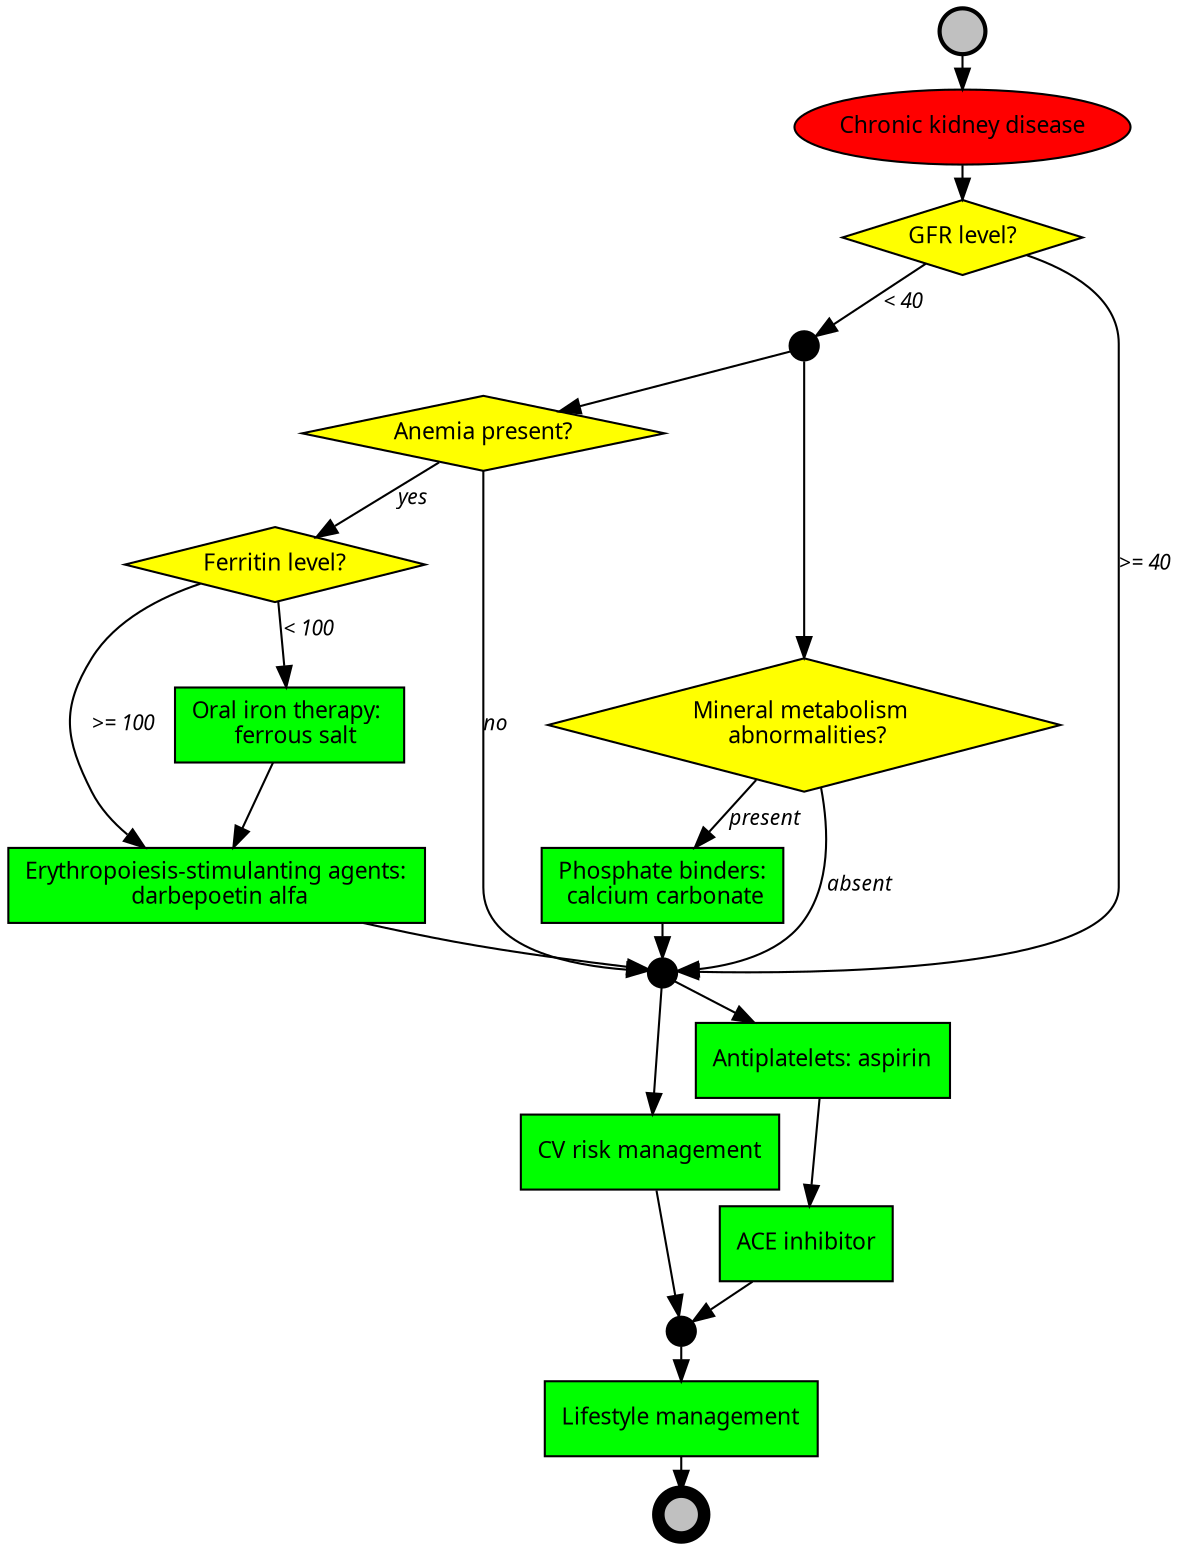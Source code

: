 // CKD - chronic kidney disease
// simplfied for the AIME paper
// version 6 -- customised for the pseudo-code representation

digraph CKD {
	ranksep=0.1;
node [shape=box, style=filled, fillcolor=green, fontname=Calibri, fontsize=11];
edge [fontname="Calibri Italic", fontsize=10];

// Context
c_ckd [label="Chronic kidney disease", shape=oval, style=filled, fillcolor=red];

// Actions
a_phosphate_binders [label="Phosphate binders:\n calcium carbonate"];
a_cv_risk_management [label="CV risk management"];
a_epo_agents [label="Erythropoiesis-stimulanting agents:\n darbepoetin alfa"];
a_iron_therapy [label="Oral iron therapy: \n  ferrous salt"];
a_antiplatelets [label="Antiplatelets: aspirin"];
a_ace_inhibitors [label="ACE inhibitor"];
a_lifestyle_management [label="Lifestyle management"];


// Decisions
d_gfr [shape=diamond, fillcolor=yellow, label="GFR level?"];
d_anemia_present [shape=diamond, fillcolor=yellow, label="Anemia present?"];
d_metabolism_anomalies_present [shape=diamond, fillcolor=yellow, label="Mineral metabolism \n abnormalities?"];
d_iron_level [shape=diamond, fillcolor=yellow, label="Ferritin level?"];

// Parallel gateways
p1 [shape=circle, label="", width=0.2, fillcolor=black];
p2 [shape=circle, label="", width=0.2, fillcolor=black];
p3 [shape=circle, label="", width=0.2, fillcolor=black];

// Event nodes
e_start [shape=circle, label="", width=0.3, penwidth=2, fillcolor="gray"];
e_end [shape=circle, label="", width=0.3, penwidth=6, fillcolor="gray"];


// Arcs
e_start -> c_ckd;
c_ckd -> d_gfr;
d_gfr -> p1 [label="< 40"];
d_gfr -> p2 [label=">= 40"];
p1 -> d_anemia_present;
p1 -> d_metabolism_anomalies_present;
d_anemia_present -> d_iron_level [label="yes"];
d_anemia_present -> p2 [label = "no"];
d_iron_level -> a_iron_therapy [label="< 100"];
d_iron_level -> a_epo_agents [label=">= 100"];
a_iron_therapy -> a_epo_agents;
a_epo_agents -> p2;
d_metabolism_anomalies_present -> a_phosphate_binders [label="present"];
a_phosphate_binders -> p2;
d_metabolism_anomalies_present -> p2 [label="absent"];

p2 -> a_cv_risk_management;
p2 -> a_antiplatelets;
a_antiplatelets -> a_ace_inhibitors;
a_cv_risk_management -> p3;
a_ace_inhibitors -> p3;
p3 -> a_lifestyle_management;
a_lifestyle_management -> e_end;
}